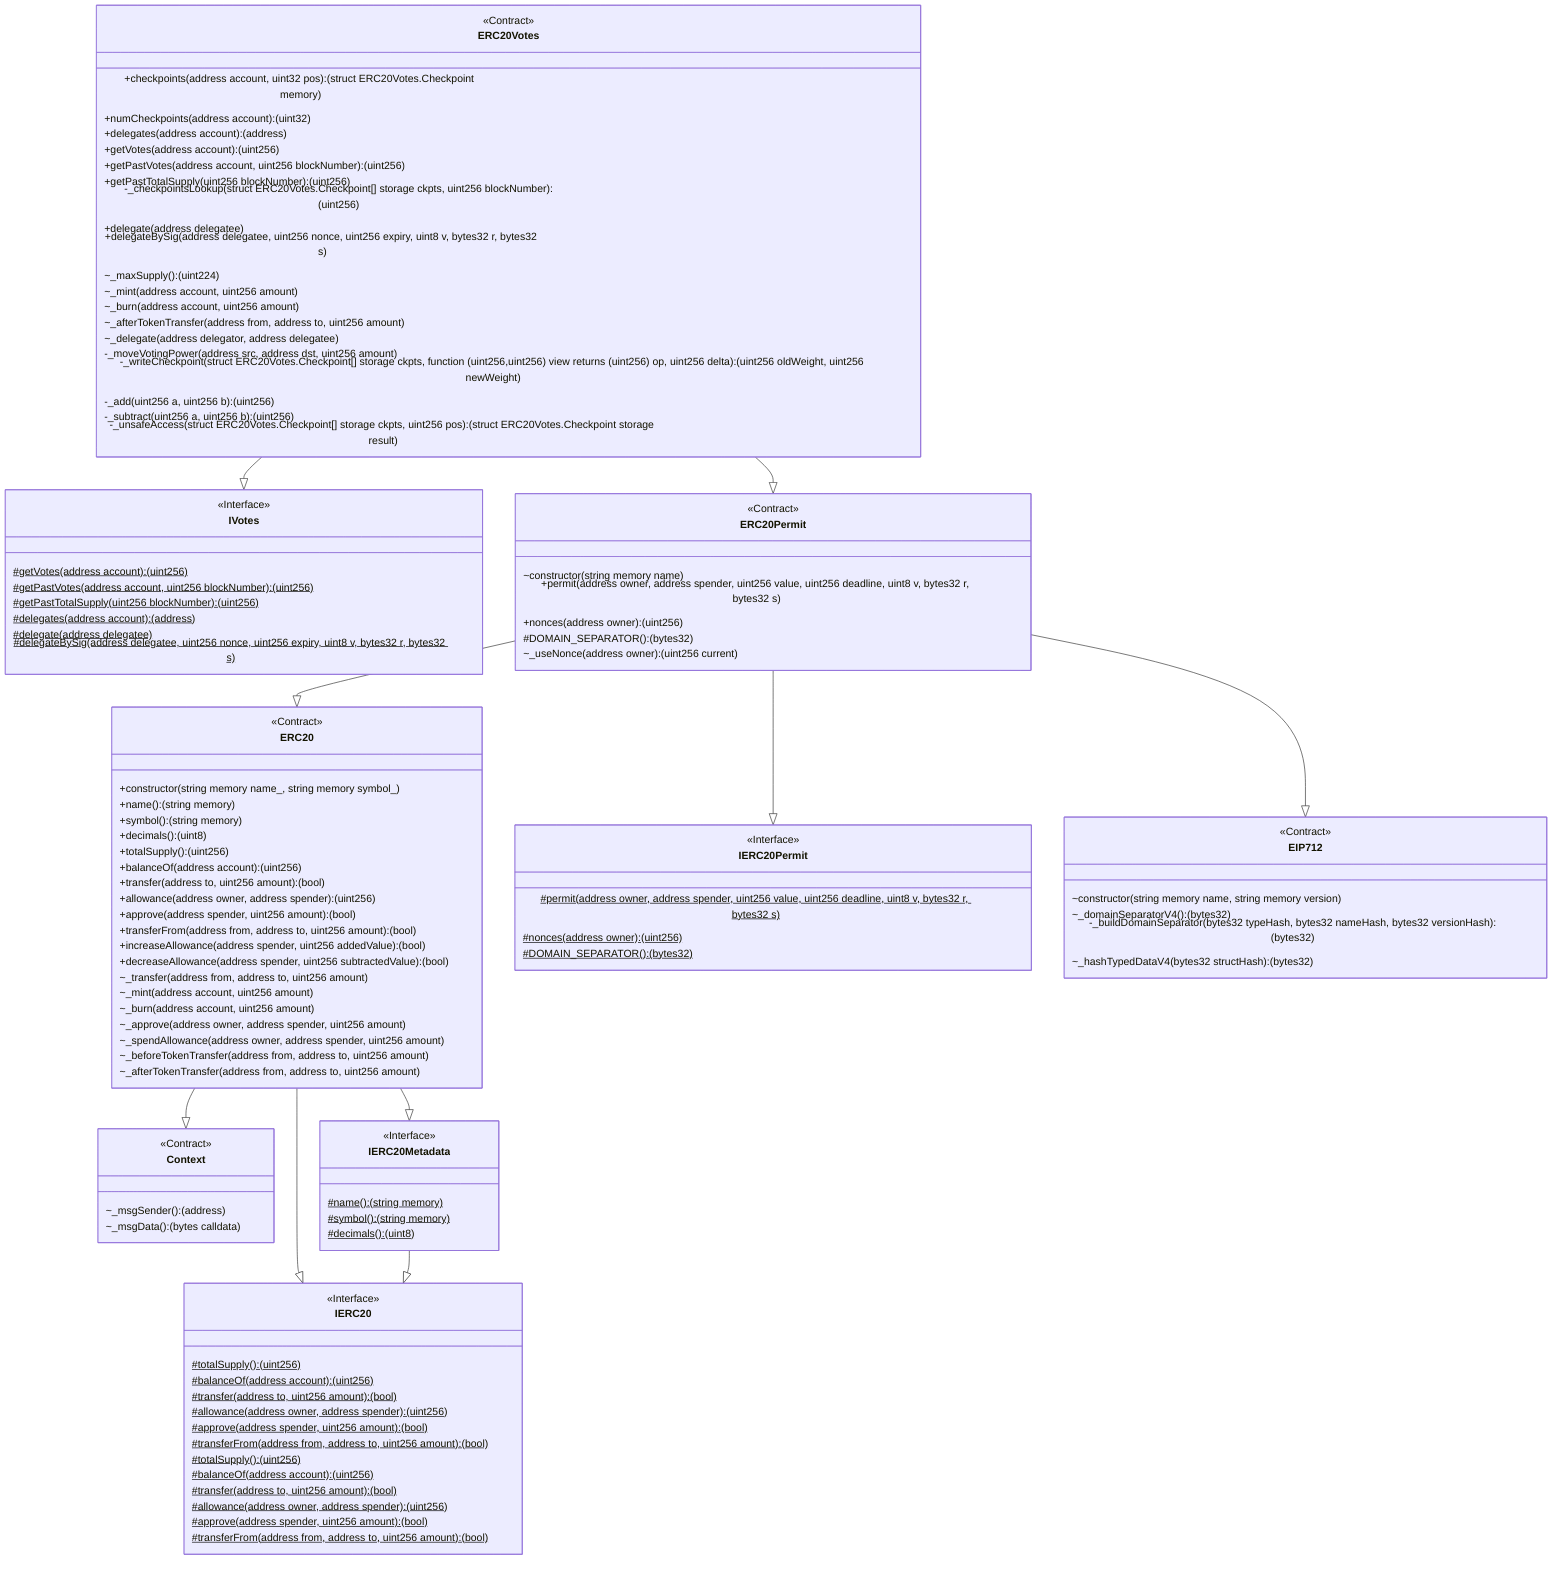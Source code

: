 classDiagram
  %% 1253:8909:3
  class ERC20Votes {
    <<Contract>>
    +checkpoints(address account, uint32 pos): (struct ERC20Votes.Checkpoint memory)
    +numCheckpoints(address account): (uint32)
    +delegates(address account): (address)
    +getVotes(address account): (uint256)
    +getPastVotes(address account, uint256 blockNumber): (uint256)
    +getPastTotalSupply(uint256 blockNumber): (uint256)
    -_checkpointsLookup(struct ERC20Votes.Checkpoint[] storage ckpts, uint256 blockNumber): (uint256)
    +delegate(address delegatee)
    +delegateBySig(address delegatee, uint256 nonce, uint256 expiry, uint8 v, bytes32 r, bytes32 s)
    ~_maxSupply(): (uint224)
    ~_mint(address account, uint256 amount)
    ~_burn(address account, uint256 amount)
    ~_afterTokenTransfer(address from, address to, uint256 amount)
    ~_delegate(address delegator, address delegatee)
    -_moveVotingPower(address src, address dst, uint256 amount)
    -_writeCheckpoint(struct ERC20Votes.Checkpoint[] storage ckpts, function (uint256,uint256) view returns (uint256) op, uint256 delta): (uint256 oldWeight, uint256 newWeight)
    -_add(uint256 a, uint256 b): (uint256)
    -_subtract(uint256 a, uint256 b): (uint256)
    -_unsafeAccess(struct ERC20Votes.Checkpoint[] storage ckpts, uint256 pos): (struct ERC20Votes.Checkpoint storage result)
  }
  
  ERC20Votes --|> IVotes
  
  %% 268:1795:0
  class IVotes {
    <<Interface>>
    #getVotes(address account): (uint256)$
    #getPastVotes(address account, uint256 blockNumber): (uint256)$
    #getPastTotalSupply(uint256 blockNumber): (uint256)$
    #delegates(address account): (address)$
    #delegate(address delegatee)$
    #delegateBySig(address delegatee, uint256 nonce, uint256 expiry, uint8 v, bytes32 r, bytes32 s)$
  }
  
  ERC20Votes --|> ERC20Permit
  
  %% 865:2463:5
  class ERC20Permit {
    <<Contract>>
    ~constructor(string memory name)
    +permit(address owner, address spender, uint256 value, uint256 deadline, uint8 v, bytes32 r, bytes32 s)
    +nonces(address owner): (uint256)
    #DOMAIN_SEPARATOR(): (bytes32)
    ~_useNonce(address owner): (uint256 current)
  }
  
  ERC20Permit --|> ERC20
  
  %% 1401:11610:1
  class ERC20 {
    <<Contract>>
    +constructor(string memory name_, string memory symbol_)
    +name(): (string memory)
    +symbol(): (string memory)
    +decimals(): (uint8)
    +totalSupply(): (uint256)
    +balanceOf(address account): (uint256)
    +transfer(address to, uint256 amount): (bool)
    +allowance(address owner, address spender): (uint256)
    +approve(address spender, uint256 amount): (bool)
    +transferFrom(address from, address to, uint256 amount): (bool)
    +increaseAllowance(address spender, uint256 addedValue): (bool)
    +decreaseAllowance(address spender, uint256 subtractedValue): (bool)
    ~_transfer(address from, address to, uint256 amount)
    ~_mint(address account, uint256 amount)
    ~_burn(address account, uint256 amount)
    ~_approve(address owner, address spender, uint256 amount)
    ~_spendAllowance(address owner, address spender, uint256 amount)
    ~_beforeTokenTransfer(address from, address to, uint256 amount)
    ~_afterTokenTransfer(address from, address to, uint256 amount)
  }
  
  ERC20 --|> Context
  
  %% 608:235:7
  class Context {
    <<Contract>>
    ~_msgSender(): (address)
    ~_msgData(): (bytes calldata)
  }
  
  ERC20 --|> IERC20
  
  %% 202:2564:2
  class IERC20 {
    <<Interface>>
    #totalSupply(): (uint256)$
    #balanceOf(address account): (uint256)$
    #transfer(address to, uint256 amount): (bool)$
    #allowance(address owner, address spender): (uint256)$
    #approve(address spender, uint256 amount): (bool)$
    #transferFrom(address from, address to, uint256 amount): (bool)$
  }
  
  ERC20 --|> IERC20Metadata
  
  %% 277:405:4
  class IERC20Metadata {
    <<Interface>>
    #name(): (string memory)$
    #symbol(): (string memory)$
    #decimals(): (uint8)$
  }
  
  IERC20Metadata --|> IERC20
  
  %% 202:2564:2
  class IERC20 {
    <<Interface>>
    #totalSupply(): (uint256)$
    #balanceOf(address account): (uint256)$
    #transfer(address to, uint256 amount): (bool)$
    #allowance(address owner, address spender): (uint256)$
    #approve(address spender, uint256 amount): (bool)$
    #transferFrom(address from, address to, uint256 amount): (bool)$
  }
  
  ERC20Permit --|> IERC20Permit
  
  %% 620:1631:6
  class IERC20Permit {
    <<Interface>>
    #permit(address owner, address spender, uint256 value, uint256 deadline, uint8 v, bytes32 r, bytes32 s)$
    #nonces(address owner): (uint256)$
    #DOMAIN_SEPARATOR(): (bytes32)$
  }
  
  ERC20Permit --|> EIP712
  
  %% 1304:3211:11
  class EIP712 {
    <<Contract>>
    ~constructor(string memory name, string memory version)
    ~_domainSeparatorV4(): (bytes32)
    -_buildDomainSeparator(bytes32 typeHash, bytes32 nameHash, bytes32 versionHash): (bytes32)
    ~_hashTypedDataV4(bytes32 structHash): (bytes32)
  }